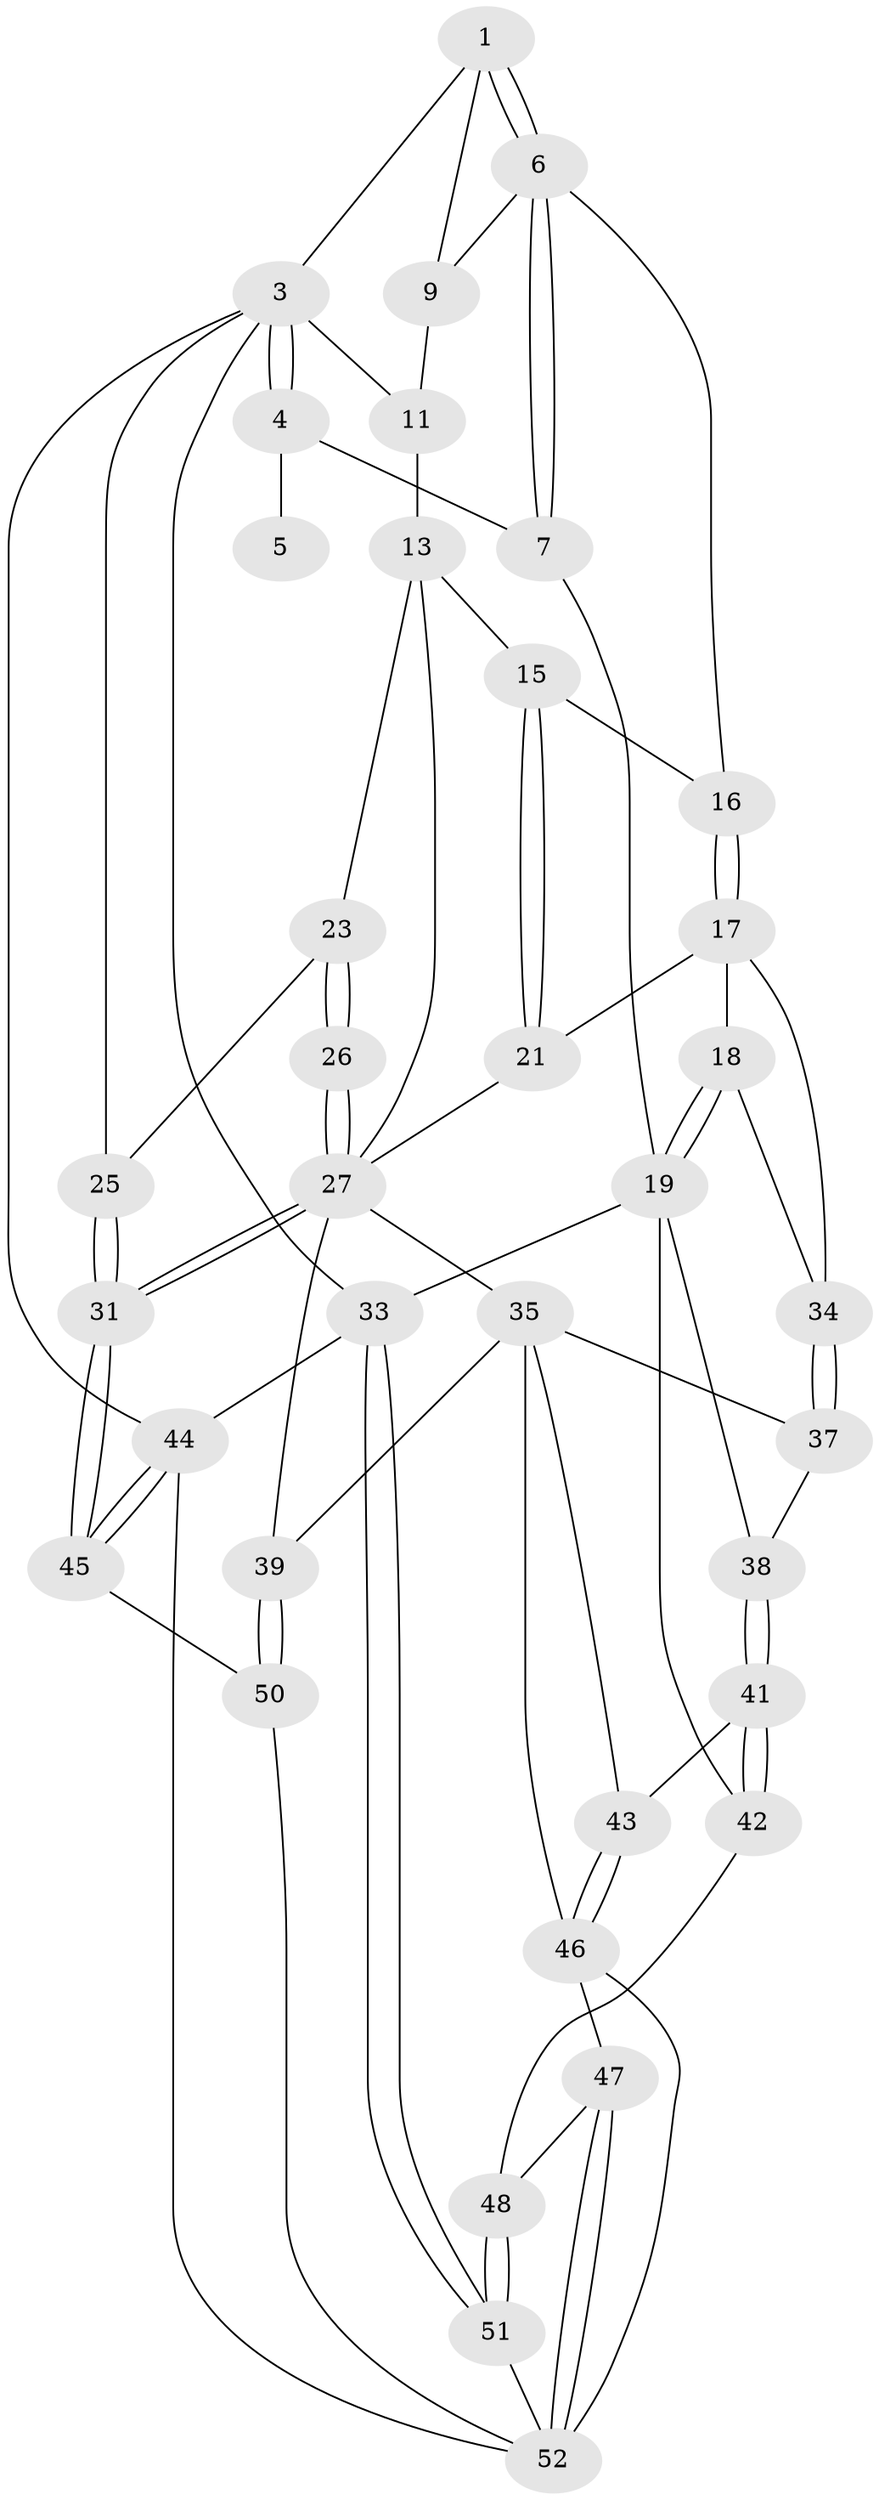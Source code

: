 // original degree distribution, {3: 0.037037037037037035, 4: 0.24074074074074073, 6: 0.2037037037037037, 5: 0.5185185185185185}
// Generated by graph-tools (version 1.1) at 2025/21/03/04/25 18:21:29]
// undirected, 37 vertices, 83 edges
graph export_dot {
graph [start="1"]
  node [color=gray90,style=filled];
  1 [pos="+0.18193194128616952+0.04371777936085468",super="+2"];
  3 [pos="+0+0",super="+12"];
  4 [pos="+0+0",super="+8"];
  5 [pos="+0.17897940808590782+0.04395834553811663"];
  6 [pos="+0.2064578218381773+0.1248851974214486",super="+10"];
  7 [pos="+0+0.46398593739452015"];
  9 [pos="+0.7076818658725639+0"];
  11 [pos="+0.7515113783580298+0"];
  13 [pos="+0.7665812020351933+0.2372205960628292",super="+14"];
  15 [pos="+0.40728992798304153+0.2786961512226683"];
  16 [pos="+0.3988456396873573+0.2732972333188371"];
  17 [pos="+0.34134776089289065+0.3509445953518608",super="+22"];
  18 [pos="+0.22318313526860095+0.4518478371076551"];
  19 [pos="+0.06741518237768473+0.48401367078597696",super="+20"];
  21 [pos="+0.5887524025084622+0.50193372500541"];
  23 [pos="+0.8874975854584009+0.3166787847810946",super="+24"];
  25 [pos="+1+0.34355985637685776"];
  26 [pos="+0.9073449190016931+0.4751190029924881"];
  27 [pos="+0.9024777862663013+0.629058098652584",super="+28"];
  31 [pos="+1+0.7245509475861293"];
  33 [pos="+0+1"];
  34 [pos="+0.4323606174212025+0.575672044869926"];
  35 [pos="+0.5205019690505819+0.8011144087566817",super="+40+36"];
  37 [pos="+0.4130021992260398+0.6417248607392538"];
  38 [pos="+0.3010581025158337+0.6564228875180711"];
  39 [pos="+0.6867468279349117+0.8259996949035482"];
  41 [pos="+0.2789972089600237+0.7167340556446601"];
  42 [pos="+0.22386731065414373+0.7474242949840625"];
  43 [pos="+0.34098995987768965+0.7553757965835926"];
  44 [pos="+1+1"];
  45 [pos="+1+0.9976913932517535"];
  46 [pos="+0.33307050280026845+0.7897801318800903",super="+49"];
  47 [pos="+0.2584452598973846+0.7947895592009542"];
  48 [pos="+0.2305386134621489+0.7752448514132074"];
  50 [pos="+0.7257400678950215+0.8853802160471997"];
  51 [pos="+0+1"];
  52 [pos="+0.34885289607385384+1",super="+53"];
  1 -- 6;
  1 -- 6;
  1 -- 3;
  1 -- 9;
  3 -- 4;
  3 -- 4;
  3 -- 33;
  3 -- 11;
  3 -- 25;
  3 -- 44;
  4 -- 5 [weight=2];
  4 -- 7;
  6 -- 7;
  6 -- 7;
  6 -- 16;
  6 -- 9;
  7 -- 19;
  9 -- 11;
  11 -- 13;
  13 -- 23;
  13 -- 15;
  13 -- 27;
  15 -- 16;
  15 -- 21;
  15 -- 21;
  16 -- 17;
  16 -- 17;
  17 -- 18;
  17 -- 34;
  17 -- 21;
  18 -- 19;
  18 -- 19;
  18 -- 34;
  19 -- 38;
  19 -- 33;
  19 -- 42;
  21 -- 27;
  23 -- 26 [weight=2];
  23 -- 26;
  23 -- 25;
  25 -- 31;
  25 -- 31;
  26 -- 27;
  26 -- 27;
  27 -- 31;
  27 -- 31;
  27 -- 35;
  27 -- 39;
  31 -- 45;
  31 -- 45;
  33 -- 51;
  33 -- 51;
  33 -- 44;
  34 -- 37;
  34 -- 37;
  35 -- 39;
  35 -- 46;
  35 -- 43;
  35 -- 37;
  37 -- 38;
  38 -- 41;
  38 -- 41;
  39 -- 50;
  39 -- 50;
  41 -- 42;
  41 -- 42;
  41 -- 43;
  42 -- 48;
  43 -- 46;
  43 -- 46;
  44 -- 45;
  44 -- 45;
  44 -- 52;
  45 -- 50;
  46 -- 47;
  46 -- 52;
  47 -- 48;
  47 -- 52;
  47 -- 52;
  48 -- 51;
  48 -- 51;
  50 -- 52;
  51 -- 52;
}
